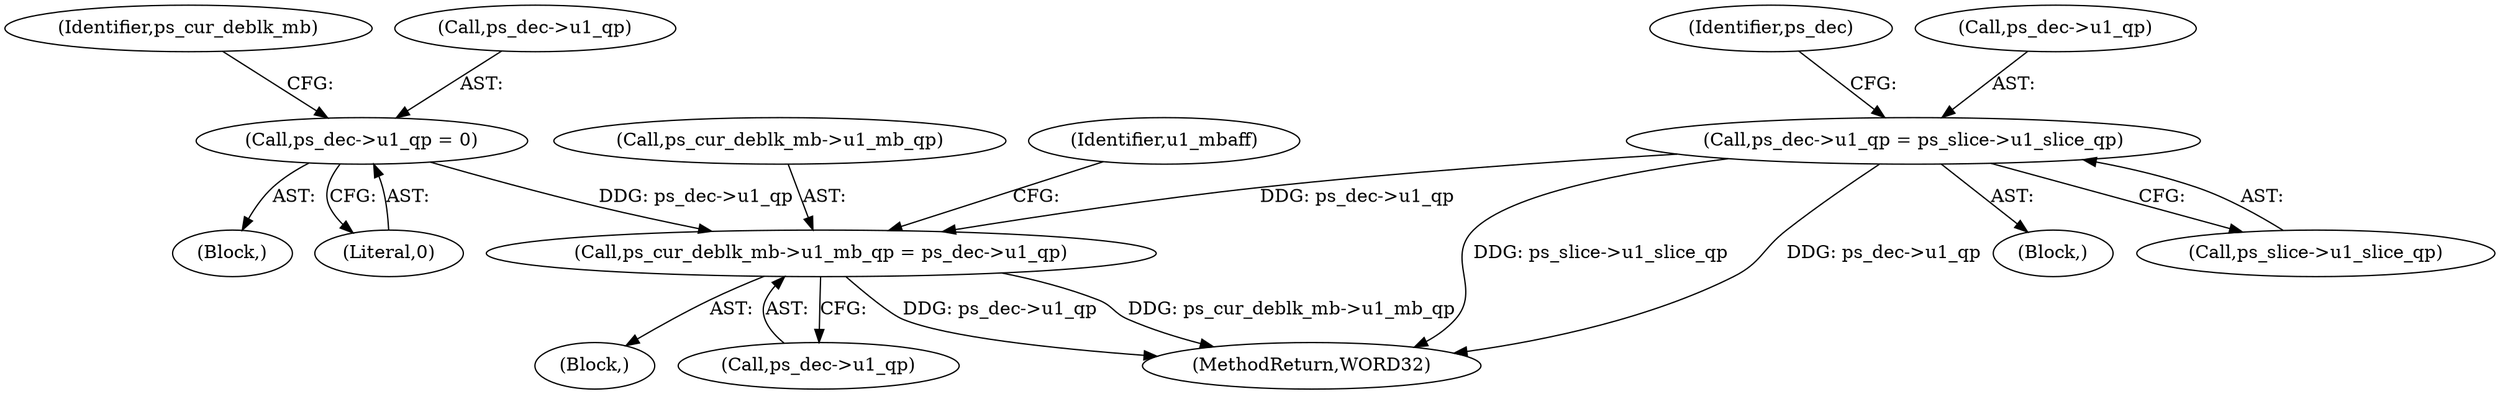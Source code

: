 digraph "0_Android_7950bf47b6944546a0aff11a7184947de9591b51_0@pointer" {
"1000670" [label="(Call,ps_cur_deblk_mb->u1_mb_qp = ps_dec->u1_qp)"];
"1000637" [label="(Call,ps_dec->u1_qp = 0)"];
"1000239" [label="(Call,ps_dec->u1_qp = ps_slice->u1_slice_qp)"];
"1000637" [label="(Call,ps_dec->u1_qp = 0)"];
"1000150" [label="(Block,)"];
"1000641" [label="(Literal,0)"];
"1000282" [label="(Block,)"];
"1000663" [label="(Identifier,ps_cur_deblk_mb)"];
"1000243" [label="(Call,ps_slice->u1_slice_qp)"];
"1000678" [label="(Identifier,u1_mbaff)"];
"1000674" [label="(Call,ps_dec->u1_qp)"];
"1000671" [label="(Call,ps_cur_deblk_mb->u1_mb_qp)"];
"1000617" [label="(Block,)"];
"1000247" [label="(Identifier,ps_dec)"];
"1000841" [label="(MethodReturn,WORD32)"];
"1000239" [label="(Call,ps_dec->u1_qp = ps_slice->u1_slice_qp)"];
"1000670" [label="(Call,ps_cur_deblk_mb->u1_mb_qp = ps_dec->u1_qp)"];
"1000638" [label="(Call,ps_dec->u1_qp)"];
"1000240" [label="(Call,ps_dec->u1_qp)"];
"1000670" -> "1000282"  [label="AST: "];
"1000670" -> "1000674"  [label="CFG: "];
"1000671" -> "1000670"  [label="AST: "];
"1000674" -> "1000670"  [label="AST: "];
"1000678" -> "1000670"  [label="CFG: "];
"1000670" -> "1000841"  [label="DDG: ps_dec->u1_qp"];
"1000670" -> "1000841"  [label="DDG: ps_cur_deblk_mb->u1_mb_qp"];
"1000637" -> "1000670"  [label="DDG: ps_dec->u1_qp"];
"1000239" -> "1000670"  [label="DDG: ps_dec->u1_qp"];
"1000637" -> "1000617"  [label="AST: "];
"1000637" -> "1000641"  [label="CFG: "];
"1000638" -> "1000637"  [label="AST: "];
"1000641" -> "1000637"  [label="AST: "];
"1000663" -> "1000637"  [label="CFG: "];
"1000239" -> "1000150"  [label="AST: "];
"1000239" -> "1000243"  [label="CFG: "];
"1000240" -> "1000239"  [label="AST: "];
"1000243" -> "1000239"  [label="AST: "];
"1000247" -> "1000239"  [label="CFG: "];
"1000239" -> "1000841"  [label="DDG: ps_dec->u1_qp"];
"1000239" -> "1000841"  [label="DDG: ps_slice->u1_slice_qp"];
}

